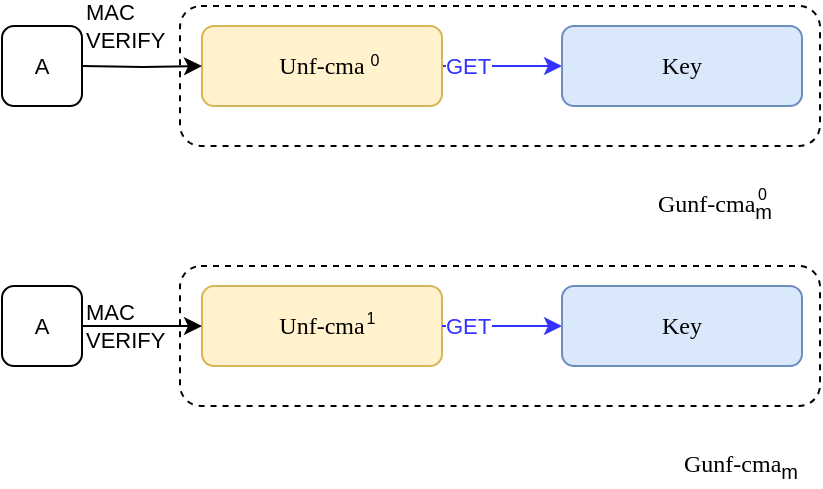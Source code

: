 <mxfile version="13.7.5" type="device"><diagram id="RJ0C0oVfcISI0N6fI49r" name="Page-1"><mxGraphModel dx="746" dy="509" grid="1" gridSize="10" guides="1" tooltips="1" connect="1" arrows="1" fold="1" page="1" pageScale="1" pageWidth="1169" pageHeight="1654" math="0" shadow="0"><root><mxCell id="0"/><mxCell id="1" parent="0"/><mxCell id="EwotxBWQ42mVZhMQLjoE-1" value="GET" style="edgeStyle=orthogonalEdgeStyle;rounded=1;orthogonalLoop=1;jettySize=auto;html=1;exitX=1;exitY=0.5;exitDx=0;exitDy=0;entryX=0;entryY=0.5;entryDx=0;entryDy=0;strokeColor=#3333FF;fontSize=11;fontColor=#3333FF;align=left;" parent="1" source="EwotxBWQ42mVZhMQLjoE-2" target="EwotxBWQ42mVZhMQLjoE-3" edge="1"><mxGeometry x="-0.333" y="-20" relative="1" as="geometry"><Array as="points"><mxPoint x="480" y="180"/><mxPoint x="480" y="180"/></Array><mxPoint x="-20" y="-20" as="offset"/></mxGeometry></mxCell><mxCell id="EwotxBWQ42mVZhMQLjoE-2" value="Unf-cma" style="rounded=1;whiteSpace=wrap;html=1;fillColor=#fff2cc;strokeColor=#d6b656;fontFamily=Georgia;" parent="1" vertex="1"><mxGeometry x="340" y="160" width="120" height="40" as="geometry"/></mxCell><mxCell id="EwotxBWQ42mVZhMQLjoE-3" value="Key" style="rounded=1;whiteSpace=wrap;html=1;fillColor=#dae8fc;strokeColor=#6c8ebf;fontFamily=Georgia;" parent="1" vertex="1"><mxGeometry x="520" y="160" width="120" height="40" as="geometry"/></mxCell><mxCell id="EwotxBWQ42mVZhMQLjoE-4" value="&lt;font style=&quot;font-size: 8px;&quot;&gt;0&lt;/font&gt;" style="text;html=1;align=center;verticalAlign=middle;resizable=0;points=[];;autosize=1;labelBackgroundColor=none;" parent="1" vertex="1"><mxGeometry x="416" y="166" width="20" height="20" as="geometry"/></mxCell><mxCell id="EwotxBWQ42mVZhMQLjoE-5" value="&lt;font color=&quot;#000000&quot;&gt;A&lt;/font&gt;" style="rounded=1;whiteSpace=wrap;html=1;labelBackgroundColor=none;fontSize=11;fontColor=#3333FF;" parent="1" vertex="1"><mxGeometry x="240" y="160" width="40" height="40" as="geometry"/></mxCell><mxCell id="EwotxBWQ42mVZhMQLjoE-6" value="MAC&lt;br&gt;VERIFY" style="edgeStyle=orthogonalEdgeStyle;rounded=0;orthogonalLoop=1;jettySize=auto;html=1;entryX=0;entryY=0.5;entryDx=0;entryDy=0;align=left;" parent="1" edge="1" target="EwotxBWQ42mVZhMQLjoE-2"><mxGeometry x="-1" y="20" relative="1" as="geometry"><mxPoint as="offset"/><mxPoint x="280" y="180" as="sourcePoint"/><mxPoint x="340" y="170" as="targetPoint"/></mxGeometry></mxCell><mxCell id="EwotxBWQ42mVZhMQLjoE-11" value="" style="rounded=1;whiteSpace=wrap;html=1;fontFamily=Georgia;fillColor=none;dashed=1;" parent="1" vertex="1"><mxGeometry x="329" y="150" width="320" height="70" as="geometry"/></mxCell><mxCell id="EwotxBWQ42mVZhMQLjoE-12" value="Gunf-cma&lt;sub&gt;&lt;font face=&quot;Helvetica&quot;&gt;m&lt;/font&gt;&lt;/sub&gt;" style="text;html=1;align=center;verticalAlign=middle;resizable=0;points=[];autosize=1;fontFamily=Georgia;" parent="1" vertex="1"><mxGeometry x="556" y="240" width="80" height="20" as="geometry"/></mxCell><mxCell id="EwotxBWQ42mVZhMQLjoE-13" value="0" style="text;html=1;resizable=0;points=[];autosize=1;align=left;verticalAlign=top;spacingTop=-4;fontSize=8;labelBackgroundColor=none;" parent="1" vertex="1"><mxGeometry x="616" y="237" width="20" height="20" as="geometry"/></mxCell><mxCell id="EwotxBWQ42mVZhMQLjoE-14" value="Unf-cma" style="rounded=1;whiteSpace=wrap;html=1;fillColor=#fff2cc;strokeColor=#d6b656;fontFamily=Georgia;" parent="1" vertex="1"><mxGeometry x="340" y="290" width="120" height="40" as="geometry"/></mxCell><mxCell id="EwotxBWQ42mVZhMQLjoE-15" value="&lt;font style=&quot;font-size: 8px;&quot;&gt;1&lt;/font&gt;" style="text;html=1;align=center;verticalAlign=middle;resizable=0;points=[];;autosize=1;labelBackgroundColor=none;" parent="1" vertex="1"><mxGeometry x="414" y="295" width="20" height="20" as="geometry"/></mxCell><mxCell id="EwotxBWQ42mVZhMQLjoE-16" value="&lt;font color=&quot;#000000&quot;&gt;A&lt;/font&gt;" style="rounded=1;whiteSpace=wrap;html=1;labelBackgroundColor=none;fontSize=11;fontColor=#3333FF;" parent="1" vertex="1"><mxGeometry x="240" y="290" width="40" height="40" as="geometry"/></mxCell><mxCell id="EwotxBWQ42mVZhMQLjoE-17" value="MAC&lt;br&gt;VERIFY" style="edgeStyle=orthogonalEdgeStyle;rounded=0;orthogonalLoop=1;jettySize=auto;html=1;exitX=1;exitY=0.5;exitDx=0;exitDy=0;entryX=0;entryY=0.5;entryDx=0;entryDy=0;align=left;labelBackgroundColor=none;" parent="1" edge="1"><mxGeometry x="-1" relative="1" as="geometry"><mxPoint as="offset"/><mxPoint x="280" y="310" as="sourcePoint"/><mxPoint x="340" y="310" as="targetPoint"/></mxGeometry></mxCell><mxCell id="EwotxBWQ42mVZhMQLjoE-18" value="GET" style="edgeStyle=orthogonalEdgeStyle;rounded=1;orthogonalLoop=1;jettySize=auto;html=1;exitX=1;exitY=0.5;exitDx=0;exitDy=0;entryX=0;entryY=0.5;entryDx=0;entryDy=0;strokeColor=#3333FF;fontSize=11;fontColor=#3333FF;align=left;" parent="1" target="EwotxBWQ42mVZhMQLjoE-19" edge="1"><mxGeometry x="-0.333" y="-20" relative="1" as="geometry"><Array as="points"><mxPoint x="480" y="310"/><mxPoint x="480" y="310"/></Array><mxPoint x="-20" y="-20" as="offset"/><mxPoint x="460" y="310" as="sourcePoint"/></mxGeometry></mxCell><mxCell id="EwotxBWQ42mVZhMQLjoE-19" value="Key" style="rounded=1;whiteSpace=wrap;html=1;fillColor=#dae8fc;strokeColor=#6c8ebf;fontFamily=Georgia;" parent="1" vertex="1"><mxGeometry x="520" y="290" width="120" height="40" as="geometry"/></mxCell><mxCell id="EwotxBWQ42mVZhMQLjoE-20" value="" style="rounded=1;whiteSpace=wrap;html=1;fontFamily=Georgia;fillColor=none;dashed=1;" parent="1" vertex="1"><mxGeometry x="329" y="280" width="320" height="70" as="geometry"/></mxCell><mxCell id="EwotxBWQ42mVZhMQLjoE-21" value="Gunf-cma&lt;sub&gt;&lt;font face=&quot;Helvetica&quot;&gt;m&lt;/font&gt;&lt;/sub&gt;" style="text;html=1;align=center;verticalAlign=middle;resizable=0;points=[];autosize=1;fontFamily=Georgia;" parent="1" vertex="1"><mxGeometry x="569" y="370" width="80" height="20" as="geometry"/></mxCell></root></mxGraphModel></diagram></mxfile>
